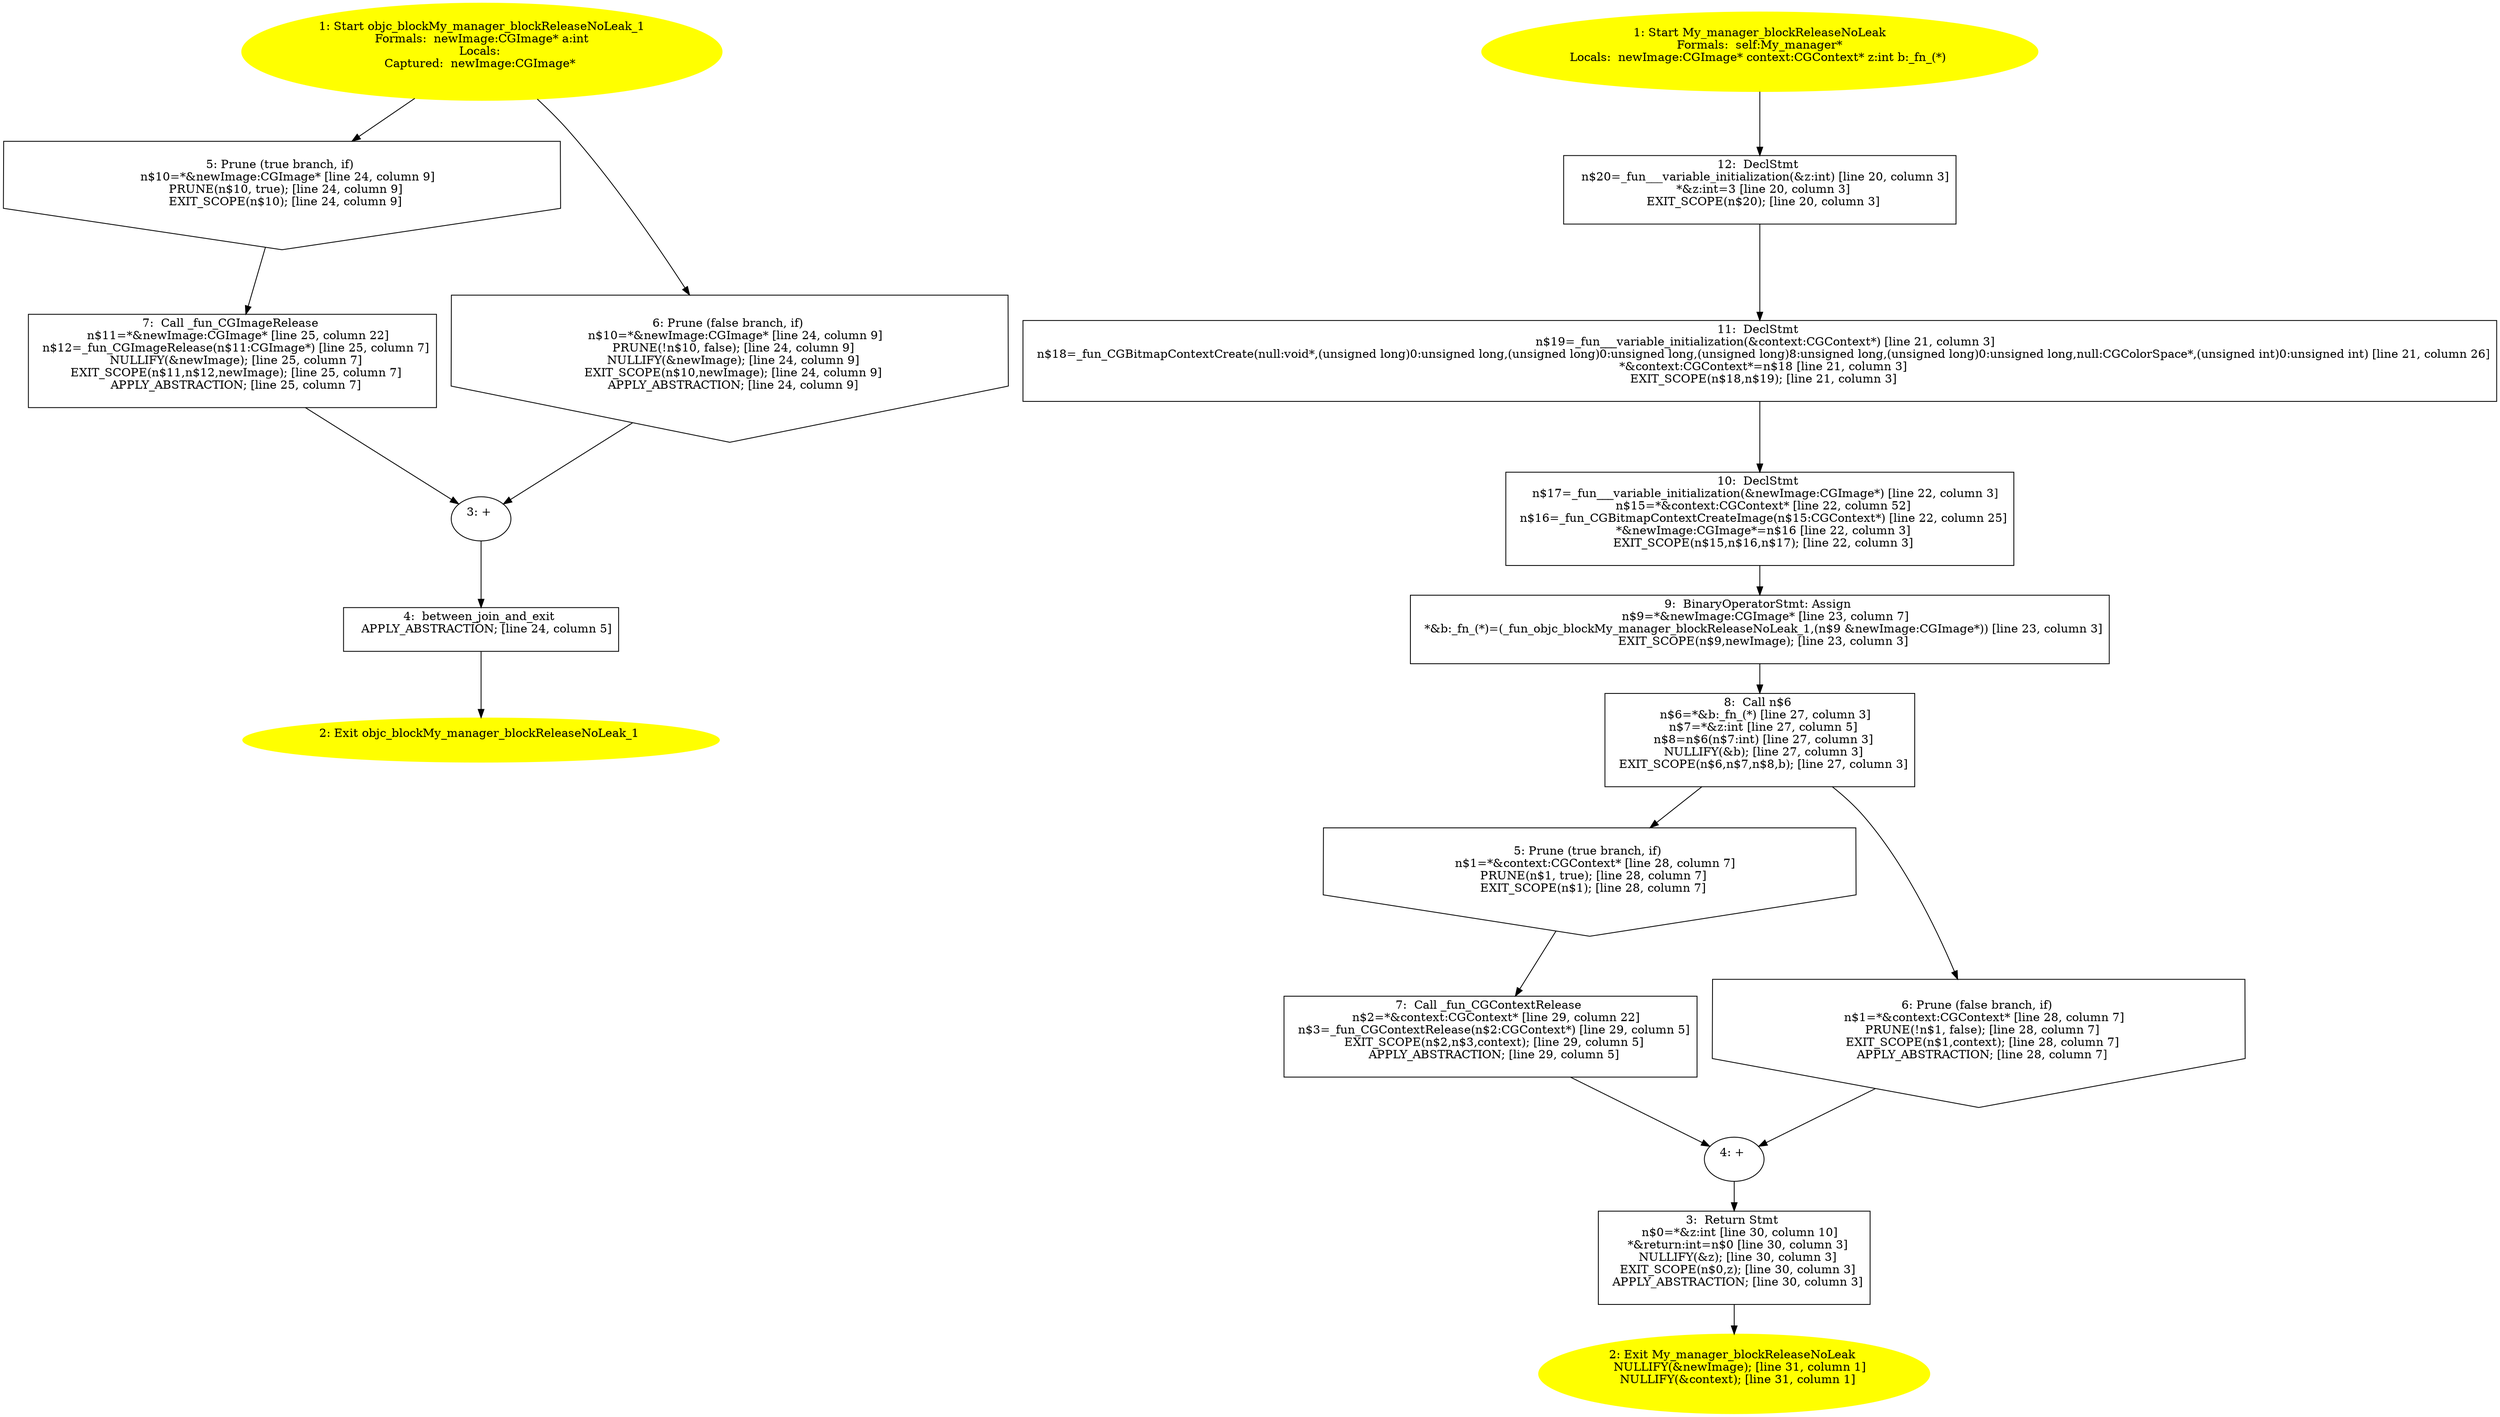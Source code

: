 /* @generated */
digraph cfg {
"objc_blockMy_manager_blockReleaseNoLeak_1(struct CGImage).d9015a9be6e156b53b1e0a2e237f4578_1" [label="1: Start objc_blockMy_manager_blockReleaseNoLeak_1\nFormals:  newImage:CGImage* a:int\nLocals: \nCaptured:  newImage:CGImage* \n  " color=yellow style=filled]
	

	 "objc_blockMy_manager_blockReleaseNoLeak_1(struct CGImage).d9015a9be6e156b53b1e0a2e237f4578_1" -> "objc_blockMy_manager_blockReleaseNoLeak_1(struct CGImage).d9015a9be6e156b53b1e0a2e237f4578_5" ;
	 "objc_blockMy_manager_blockReleaseNoLeak_1(struct CGImage).d9015a9be6e156b53b1e0a2e237f4578_1" -> "objc_blockMy_manager_blockReleaseNoLeak_1(struct CGImage).d9015a9be6e156b53b1e0a2e237f4578_6" ;
"objc_blockMy_manager_blockReleaseNoLeak_1(struct CGImage).d9015a9be6e156b53b1e0a2e237f4578_2" [label="2: Exit objc_blockMy_manager_blockReleaseNoLeak_1 \n  " color=yellow style=filled]
	

"objc_blockMy_manager_blockReleaseNoLeak_1(struct CGImage).d9015a9be6e156b53b1e0a2e237f4578_3" [label="3: + \n  " ]
	

	 "objc_blockMy_manager_blockReleaseNoLeak_1(struct CGImage).d9015a9be6e156b53b1e0a2e237f4578_3" -> "objc_blockMy_manager_blockReleaseNoLeak_1(struct CGImage).d9015a9be6e156b53b1e0a2e237f4578_4" ;
"objc_blockMy_manager_blockReleaseNoLeak_1(struct CGImage).d9015a9be6e156b53b1e0a2e237f4578_4" [label="4:  between_join_and_exit \n   APPLY_ABSTRACTION; [line 24, column 5]\n " shape="box"]
	

	 "objc_blockMy_manager_blockReleaseNoLeak_1(struct CGImage).d9015a9be6e156b53b1e0a2e237f4578_4" -> "objc_blockMy_manager_blockReleaseNoLeak_1(struct CGImage).d9015a9be6e156b53b1e0a2e237f4578_2" ;
"objc_blockMy_manager_blockReleaseNoLeak_1(struct CGImage).d9015a9be6e156b53b1e0a2e237f4578_5" [label="5: Prune (true branch, if) \n   n$10=*&newImage:CGImage* [line 24, column 9]\n  PRUNE(n$10, true); [line 24, column 9]\n  EXIT_SCOPE(n$10); [line 24, column 9]\n " shape="invhouse"]
	

	 "objc_blockMy_manager_blockReleaseNoLeak_1(struct CGImage).d9015a9be6e156b53b1e0a2e237f4578_5" -> "objc_blockMy_manager_blockReleaseNoLeak_1(struct CGImage).d9015a9be6e156b53b1e0a2e237f4578_7" ;
"objc_blockMy_manager_blockReleaseNoLeak_1(struct CGImage).d9015a9be6e156b53b1e0a2e237f4578_6" [label="6: Prune (false branch, if) \n   n$10=*&newImage:CGImage* [line 24, column 9]\n  PRUNE(!n$10, false); [line 24, column 9]\n  NULLIFY(&newImage); [line 24, column 9]\n  EXIT_SCOPE(n$10,newImage); [line 24, column 9]\n  APPLY_ABSTRACTION; [line 24, column 9]\n " shape="invhouse"]
	

	 "objc_blockMy_manager_blockReleaseNoLeak_1(struct CGImage).d9015a9be6e156b53b1e0a2e237f4578_6" -> "objc_blockMy_manager_blockReleaseNoLeak_1(struct CGImage).d9015a9be6e156b53b1e0a2e237f4578_3" ;
"objc_blockMy_manager_blockReleaseNoLeak_1(struct CGImage).d9015a9be6e156b53b1e0a2e237f4578_7" [label="7:  Call _fun_CGImageRelease \n   n$11=*&newImage:CGImage* [line 25, column 22]\n  n$12=_fun_CGImageRelease(n$11:CGImage*) [line 25, column 7]\n  NULLIFY(&newImage); [line 25, column 7]\n  EXIT_SCOPE(n$11,n$12,newImage); [line 25, column 7]\n  APPLY_ABSTRACTION; [line 25, column 7]\n " shape="box"]
	

	 "objc_blockMy_manager_blockReleaseNoLeak_1(struct CGImage).d9015a9be6e156b53b1e0a2e237f4578_7" -> "objc_blockMy_manager_blockReleaseNoLeak_1(struct CGImage).d9015a9be6e156b53b1e0a2e237f4578_3" ;
"blockReleaseNoLeak#My_manager#instance.0c48f80f024250b18a529440f1313af6_1" [label="1: Start My_manager_blockReleaseNoLeak\nFormals:  self:My_manager*\nLocals:  newImage:CGImage* context:CGContext* z:int b:_fn_(*) \n  " color=yellow style=filled]
	

	 "blockReleaseNoLeak#My_manager#instance.0c48f80f024250b18a529440f1313af6_1" -> "blockReleaseNoLeak#My_manager#instance.0c48f80f024250b18a529440f1313af6_12" ;
"blockReleaseNoLeak#My_manager#instance.0c48f80f024250b18a529440f1313af6_2" [label="2: Exit My_manager_blockReleaseNoLeak \n   NULLIFY(&newImage); [line 31, column 1]\n  NULLIFY(&context); [line 31, column 1]\n " color=yellow style=filled]
	

"blockReleaseNoLeak#My_manager#instance.0c48f80f024250b18a529440f1313af6_3" [label="3:  Return Stmt \n   n$0=*&z:int [line 30, column 10]\n  *&return:int=n$0 [line 30, column 3]\n  NULLIFY(&z); [line 30, column 3]\n  EXIT_SCOPE(n$0,z); [line 30, column 3]\n  APPLY_ABSTRACTION; [line 30, column 3]\n " shape="box"]
	

	 "blockReleaseNoLeak#My_manager#instance.0c48f80f024250b18a529440f1313af6_3" -> "blockReleaseNoLeak#My_manager#instance.0c48f80f024250b18a529440f1313af6_2" ;
"blockReleaseNoLeak#My_manager#instance.0c48f80f024250b18a529440f1313af6_4" [label="4: + \n  " ]
	

	 "blockReleaseNoLeak#My_manager#instance.0c48f80f024250b18a529440f1313af6_4" -> "blockReleaseNoLeak#My_manager#instance.0c48f80f024250b18a529440f1313af6_3" ;
"blockReleaseNoLeak#My_manager#instance.0c48f80f024250b18a529440f1313af6_5" [label="5: Prune (true branch, if) \n   n$1=*&context:CGContext* [line 28, column 7]\n  PRUNE(n$1, true); [line 28, column 7]\n  EXIT_SCOPE(n$1); [line 28, column 7]\n " shape="invhouse"]
	

	 "blockReleaseNoLeak#My_manager#instance.0c48f80f024250b18a529440f1313af6_5" -> "blockReleaseNoLeak#My_manager#instance.0c48f80f024250b18a529440f1313af6_7" ;
"blockReleaseNoLeak#My_manager#instance.0c48f80f024250b18a529440f1313af6_6" [label="6: Prune (false branch, if) \n   n$1=*&context:CGContext* [line 28, column 7]\n  PRUNE(!n$1, false); [line 28, column 7]\n  EXIT_SCOPE(n$1,context); [line 28, column 7]\n  APPLY_ABSTRACTION; [line 28, column 7]\n " shape="invhouse"]
	

	 "blockReleaseNoLeak#My_manager#instance.0c48f80f024250b18a529440f1313af6_6" -> "blockReleaseNoLeak#My_manager#instance.0c48f80f024250b18a529440f1313af6_4" ;
"blockReleaseNoLeak#My_manager#instance.0c48f80f024250b18a529440f1313af6_7" [label="7:  Call _fun_CGContextRelease \n   n$2=*&context:CGContext* [line 29, column 22]\n  n$3=_fun_CGContextRelease(n$2:CGContext*) [line 29, column 5]\n  EXIT_SCOPE(n$2,n$3,context); [line 29, column 5]\n  APPLY_ABSTRACTION; [line 29, column 5]\n " shape="box"]
	

	 "blockReleaseNoLeak#My_manager#instance.0c48f80f024250b18a529440f1313af6_7" -> "blockReleaseNoLeak#My_manager#instance.0c48f80f024250b18a529440f1313af6_4" ;
"blockReleaseNoLeak#My_manager#instance.0c48f80f024250b18a529440f1313af6_8" [label="8:  Call n$6 \n   n$6=*&b:_fn_(*) [line 27, column 3]\n  n$7=*&z:int [line 27, column 5]\n  n$8=n$6(n$7:int) [line 27, column 3]\n  NULLIFY(&b); [line 27, column 3]\n  EXIT_SCOPE(n$6,n$7,n$8,b); [line 27, column 3]\n " shape="box"]
	

	 "blockReleaseNoLeak#My_manager#instance.0c48f80f024250b18a529440f1313af6_8" -> "blockReleaseNoLeak#My_manager#instance.0c48f80f024250b18a529440f1313af6_5" ;
	 "blockReleaseNoLeak#My_manager#instance.0c48f80f024250b18a529440f1313af6_8" -> "blockReleaseNoLeak#My_manager#instance.0c48f80f024250b18a529440f1313af6_6" ;
"blockReleaseNoLeak#My_manager#instance.0c48f80f024250b18a529440f1313af6_9" [label="9:  BinaryOperatorStmt: Assign \n   n$9=*&newImage:CGImage* [line 23, column 7]\n  *&b:_fn_(*)=(_fun_objc_blockMy_manager_blockReleaseNoLeak_1,(n$9 &newImage:CGImage*)) [line 23, column 3]\n  EXIT_SCOPE(n$9,newImage); [line 23, column 3]\n " shape="box"]
	

	 "blockReleaseNoLeak#My_manager#instance.0c48f80f024250b18a529440f1313af6_9" -> "blockReleaseNoLeak#My_manager#instance.0c48f80f024250b18a529440f1313af6_8" ;
"blockReleaseNoLeak#My_manager#instance.0c48f80f024250b18a529440f1313af6_10" [label="10:  DeclStmt \n   n$17=_fun___variable_initialization(&newImage:CGImage*) [line 22, column 3]\n  n$15=*&context:CGContext* [line 22, column 52]\n  n$16=_fun_CGBitmapContextCreateImage(n$15:CGContext*) [line 22, column 25]\n  *&newImage:CGImage*=n$16 [line 22, column 3]\n  EXIT_SCOPE(n$15,n$16,n$17); [line 22, column 3]\n " shape="box"]
	

	 "blockReleaseNoLeak#My_manager#instance.0c48f80f024250b18a529440f1313af6_10" -> "blockReleaseNoLeak#My_manager#instance.0c48f80f024250b18a529440f1313af6_9" ;
"blockReleaseNoLeak#My_manager#instance.0c48f80f024250b18a529440f1313af6_11" [label="11:  DeclStmt \n   n$19=_fun___variable_initialization(&context:CGContext*) [line 21, column 3]\n  n$18=_fun_CGBitmapContextCreate(null:void*,(unsigned long)0:unsigned long,(unsigned long)0:unsigned long,(unsigned long)8:unsigned long,(unsigned long)0:unsigned long,null:CGColorSpace*,(unsigned int)0:unsigned int) [line 21, column 26]\n  *&context:CGContext*=n$18 [line 21, column 3]\n  EXIT_SCOPE(n$18,n$19); [line 21, column 3]\n " shape="box"]
	

	 "blockReleaseNoLeak#My_manager#instance.0c48f80f024250b18a529440f1313af6_11" -> "blockReleaseNoLeak#My_manager#instance.0c48f80f024250b18a529440f1313af6_10" ;
"blockReleaseNoLeak#My_manager#instance.0c48f80f024250b18a529440f1313af6_12" [label="12:  DeclStmt \n   n$20=_fun___variable_initialization(&z:int) [line 20, column 3]\n  *&z:int=3 [line 20, column 3]\n  EXIT_SCOPE(n$20); [line 20, column 3]\n " shape="box"]
	

	 "blockReleaseNoLeak#My_manager#instance.0c48f80f024250b18a529440f1313af6_12" -> "blockReleaseNoLeak#My_manager#instance.0c48f80f024250b18a529440f1313af6_11" ;
}
